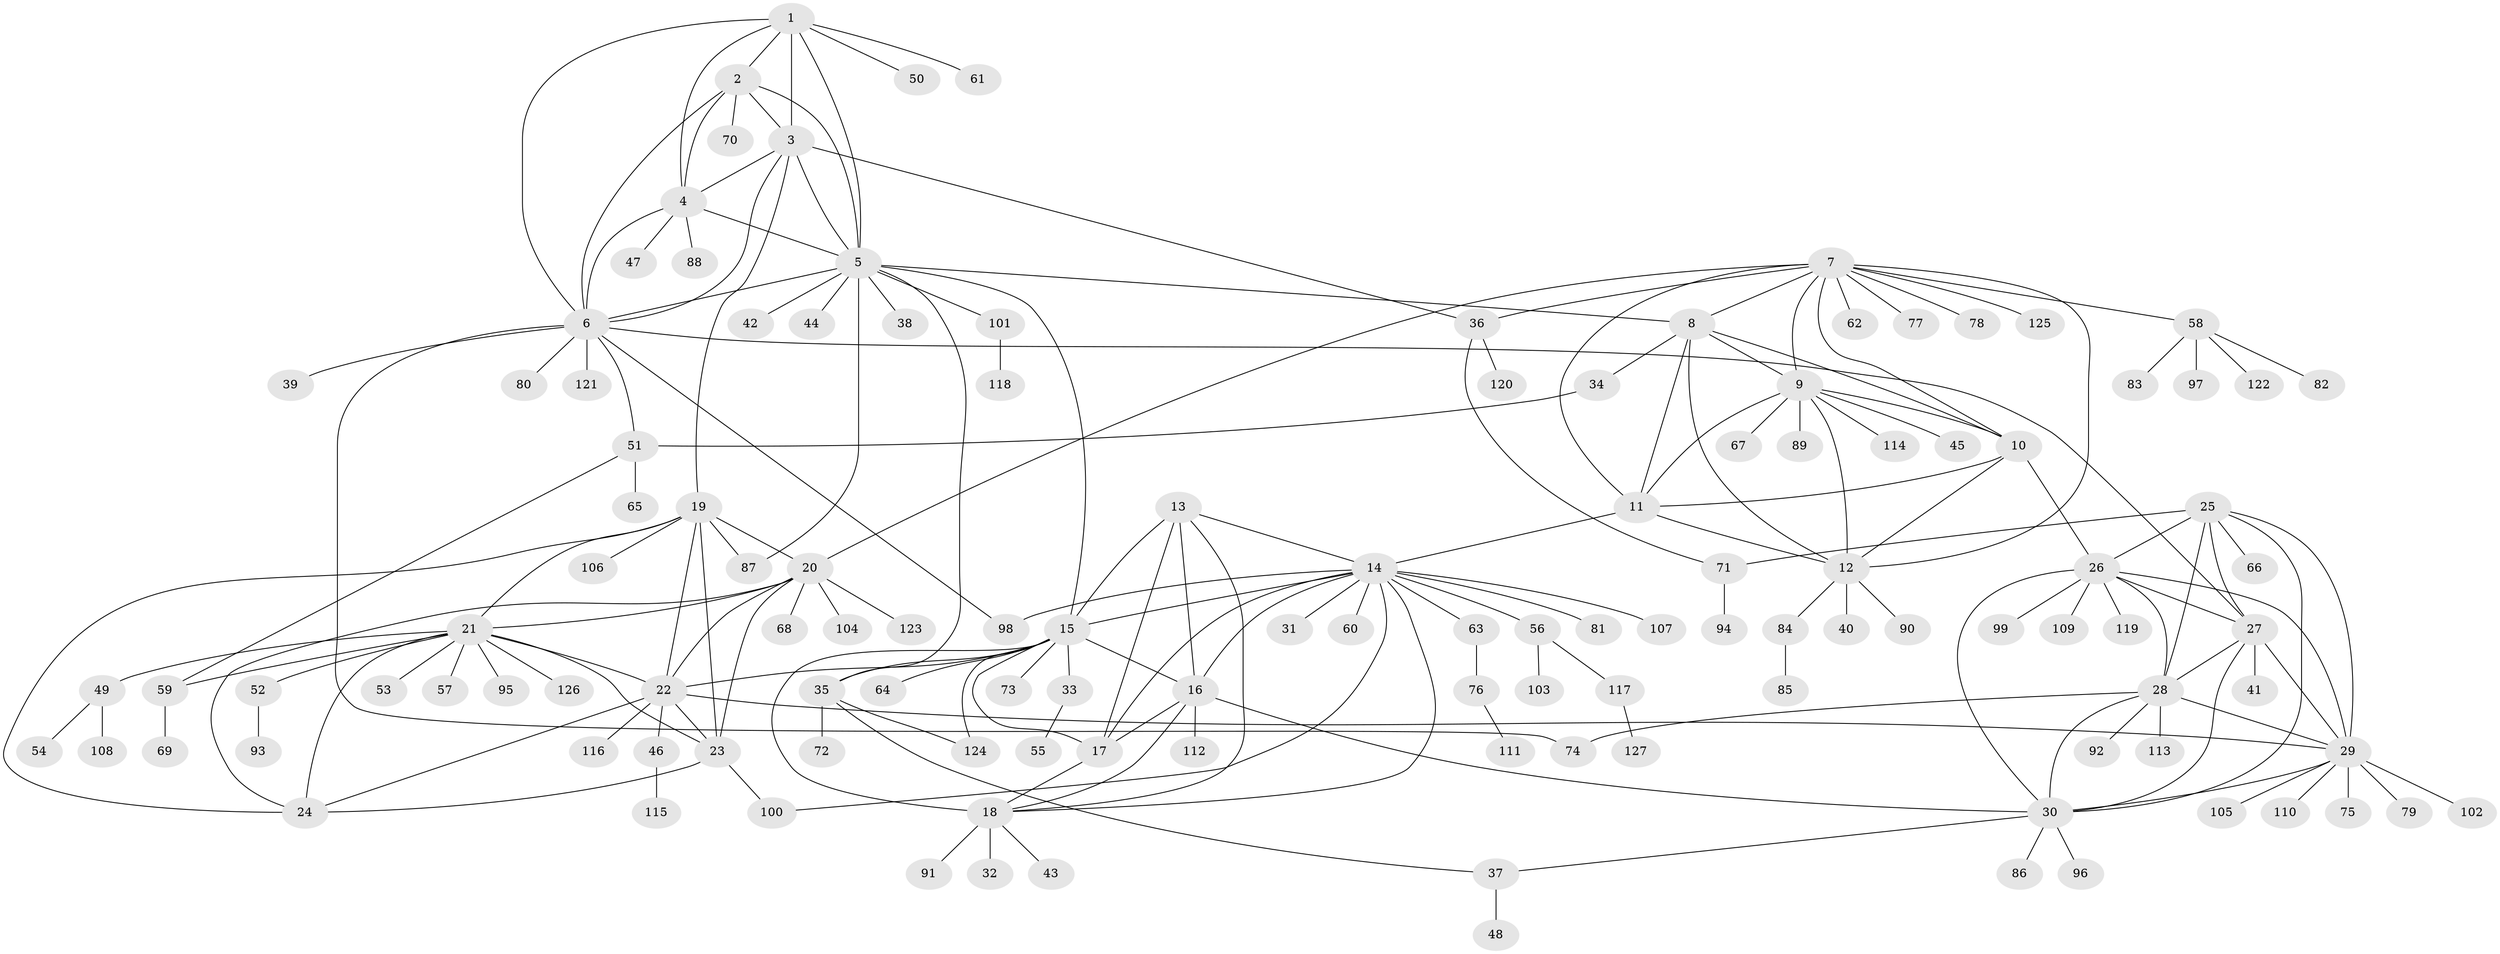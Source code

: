 // Generated by graph-tools (version 1.1) at 2025/02/03/09/25 03:02:32]
// undirected, 127 vertices, 193 edges
graph export_dot {
graph [start="1"]
  node [color=gray90,style=filled];
  1;
  2;
  3;
  4;
  5;
  6;
  7;
  8;
  9;
  10;
  11;
  12;
  13;
  14;
  15;
  16;
  17;
  18;
  19;
  20;
  21;
  22;
  23;
  24;
  25;
  26;
  27;
  28;
  29;
  30;
  31;
  32;
  33;
  34;
  35;
  36;
  37;
  38;
  39;
  40;
  41;
  42;
  43;
  44;
  45;
  46;
  47;
  48;
  49;
  50;
  51;
  52;
  53;
  54;
  55;
  56;
  57;
  58;
  59;
  60;
  61;
  62;
  63;
  64;
  65;
  66;
  67;
  68;
  69;
  70;
  71;
  72;
  73;
  74;
  75;
  76;
  77;
  78;
  79;
  80;
  81;
  82;
  83;
  84;
  85;
  86;
  87;
  88;
  89;
  90;
  91;
  92;
  93;
  94;
  95;
  96;
  97;
  98;
  99;
  100;
  101;
  102;
  103;
  104;
  105;
  106;
  107;
  108;
  109;
  110;
  111;
  112;
  113;
  114;
  115;
  116;
  117;
  118;
  119;
  120;
  121;
  122;
  123;
  124;
  125;
  126;
  127;
  1 -- 2;
  1 -- 3;
  1 -- 4;
  1 -- 5;
  1 -- 6;
  1 -- 50;
  1 -- 61;
  2 -- 3;
  2 -- 4;
  2 -- 5;
  2 -- 6;
  2 -- 70;
  3 -- 4;
  3 -- 5;
  3 -- 6;
  3 -- 19;
  3 -- 36;
  4 -- 5;
  4 -- 6;
  4 -- 47;
  4 -- 88;
  5 -- 6;
  5 -- 8;
  5 -- 15;
  5 -- 35;
  5 -- 38;
  5 -- 42;
  5 -- 44;
  5 -- 87;
  5 -- 101;
  6 -- 27;
  6 -- 39;
  6 -- 51;
  6 -- 74;
  6 -- 80;
  6 -- 98;
  6 -- 121;
  7 -- 8;
  7 -- 9;
  7 -- 10;
  7 -- 11;
  7 -- 12;
  7 -- 20;
  7 -- 36;
  7 -- 58;
  7 -- 62;
  7 -- 77;
  7 -- 78;
  7 -- 125;
  8 -- 9;
  8 -- 10;
  8 -- 11;
  8 -- 12;
  8 -- 34;
  9 -- 10;
  9 -- 11;
  9 -- 12;
  9 -- 45;
  9 -- 67;
  9 -- 89;
  9 -- 114;
  10 -- 11;
  10 -- 12;
  10 -- 26;
  11 -- 12;
  11 -- 14;
  12 -- 40;
  12 -- 84;
  12 -- 90;
  13 -- 14;
  13 -- 15;
  13 -- 16;
  13 -- 17;
  13 -- 18;
  14 -- 15;
  14 -- 16;
  14 -- 17;
  14 -- 18;
  14 -- 31;
  14 -- 56;
  14 -- 60;
  14 -- 63;
  14 -- 81;
  14 -- 98;
  14 -- 100;
  14 -- 107;
  15 -- 16;
  15 -- 17;
  15 -- 18;
  15 -- 22;
  15 -- 33;
  15 -- 35;
  15 -- 64;
  15 -- 73;
  15 -- 124;
  16 -- 17;
  16 -- 18;
  16 -- 30;
  16 -- 112;
  17 -- 18;
  18 -- 32;
  18 -- 43;
  18 -- 91;
  19 -- 20;
  19 -- 21;
  19 -- 22;
  19 -- 23;
  19 -- 24;
  19 -- 87;
  19 -- 106;
  20 -- 21;
  20 -- 22;
  20 -- 23;
  20 -- 24;
  20 -- 68;
  20 -- 104;
  20 -- 123;
  21 -- 22;
  21 -- 23;
  21 -- 24;
  21 -- 49;
  21 -- 52;
  21 -- 53;
  21 -- 57;
  21 -- 59;
  21 -- 95;
  21 -- 126;
  22 -- 23;
  22 -- 24;
  22 -- 29;
  22 -- 46;
  22 -- 116;
  23 -- 24;
  23 -- 100;
  25 -- 26;
  25 -- 27;
  25 -- 28;
  25 -- 29;
  25 -- 30;
  25 -- 66;
  25 -- 71;
  26 -- 27;
  26 -- 28;
  26 -- 29;
  26 -- 30;
  26 -- 99;
  26 -- 109;
  26 -- 119;
  27 -- 28;
  27 -- 29;
  27 -- 30;
  27 -- 41;
  28 -- 29;
  28 -- 30;
  28 -- 74;
  28 -- 92;
  28 -- 113;
  29 -- 30;
  29 -- 75;
  29 -- 79;
  29 -- 102;
  29 -- 105;
  29 -- 110;
  30 -- 37;
  30 -- 86;
  30 -- 96;
  33 -- 55;
  34 -- 51;
  35 -- 37;
  35 -- 72;
  35 -- 124;
  36 -- 71;
  36 -- 120;
  37 -- 48;
  46 -- 115;
  49 -- 54;
  49 -- 108;
  51 -- 59;
  51 -- 65;
  52 -- 93;
  56 -- 103;
  56 -- 117;
  58 -- 82;
  58 -- 83;
  58 -- 97;
  58 -- 122;
  59 -- 69;
  63 -- 76;
  71 -- 94;
  76 -- 111;
  84 -- 85;
  101 -- 118;
  117 -- 127;
}
